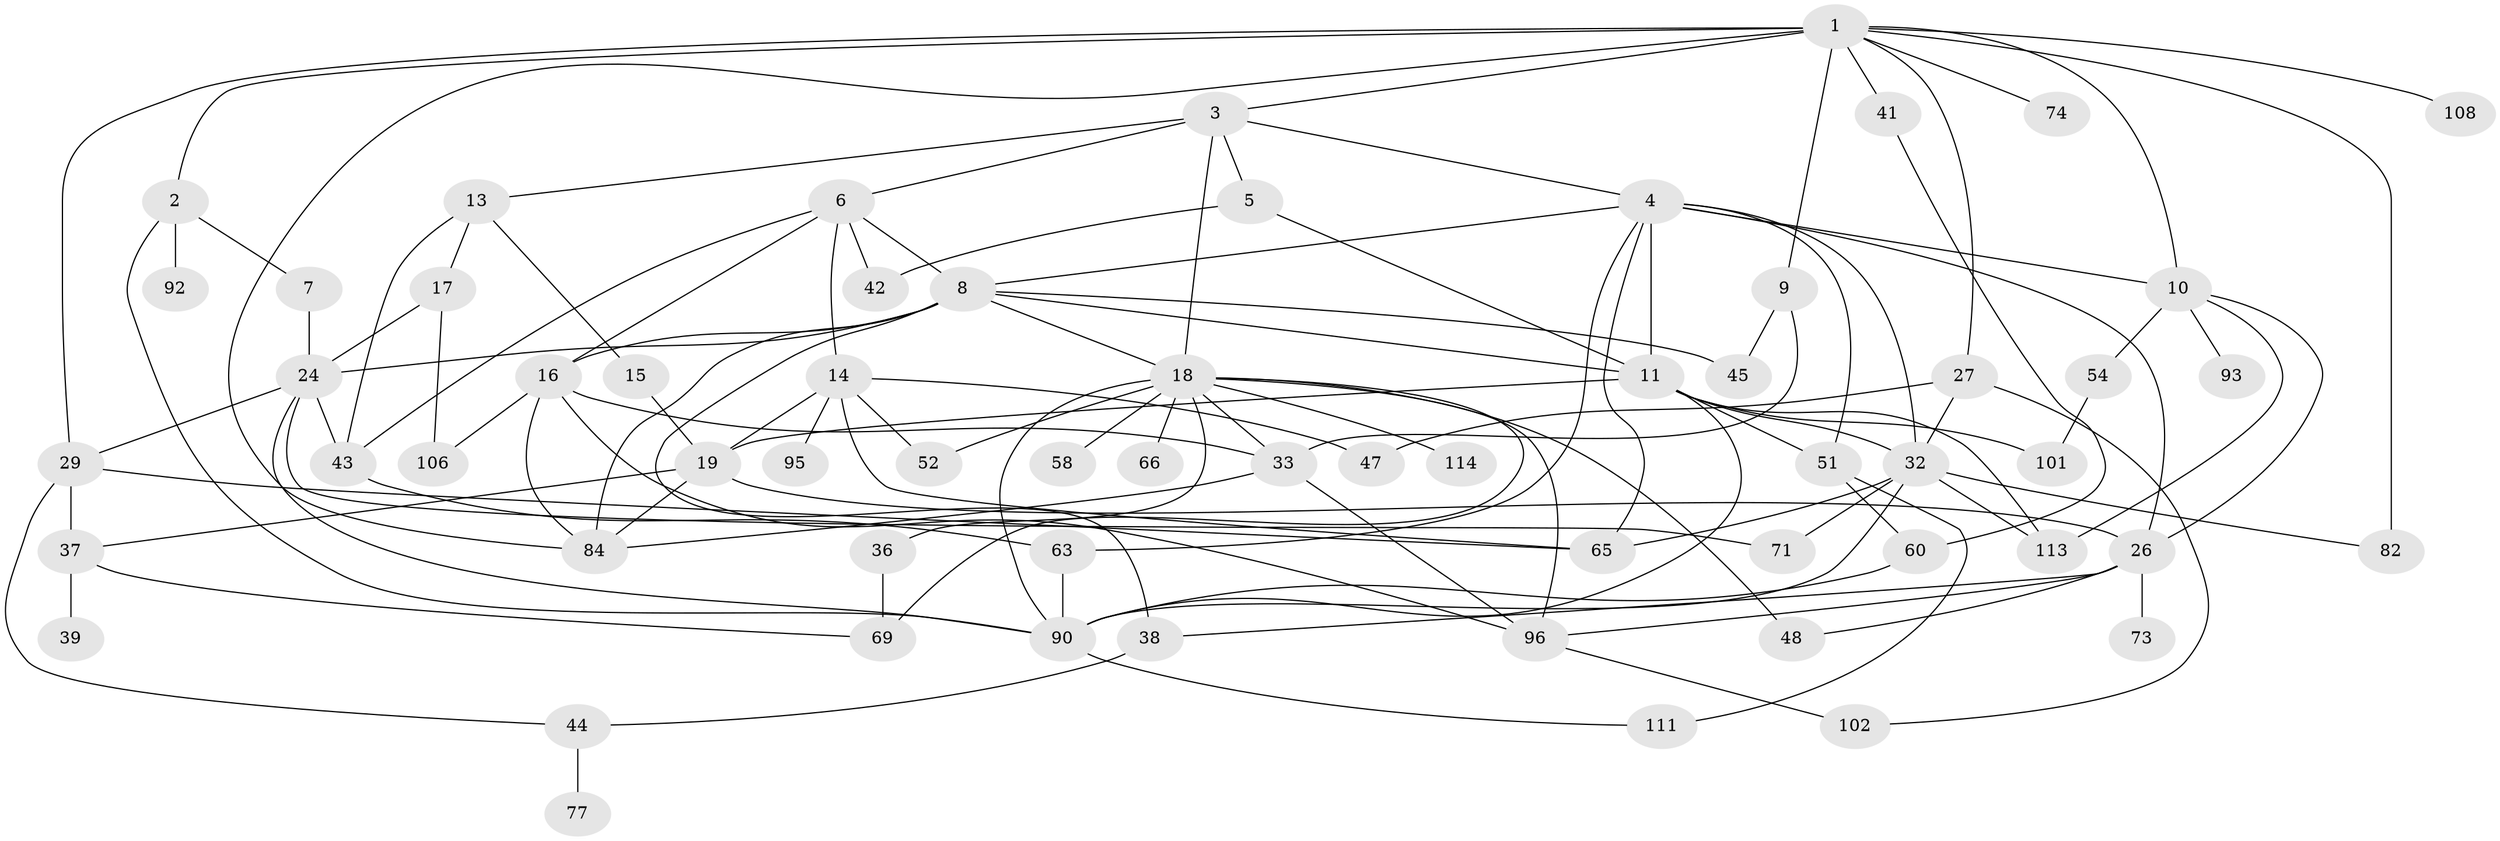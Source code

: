 // original degree distribution, {12: 0.008064516129032258, 4: 0.1693548387096774, 6: 0.04032258064516129, 9: 0.016129032258064516, 3: 0.1774193548387097, 2: 0.33064516129032256, 5: 0.08064516129032258, 7: 0.008064516129032258, 1: 0.1693548387096774}
// Generated by graph-tools (version 1.1) at 2025/13/03/09/25 04:13:37]
// undirected, 62 vertices, 117 edges
graph export_dot {
graph [start="1"]
  node [color=gray90,style=filled];
  1;
  2;
  3;
  4 [super="+99+20+28"];
  5;
  6;
  7;
  8 [super="+12+103"];
  9 [super="+121+115"];
  10 [super="+61"];
  11 [super="+22"];
  13;
  14 [super="+80+23"];
  15;
  16 [super="+98+34"];
  17 [super="+55+31"];
  18 [super="+21+49+30"];
  19 [super="+25"];
  24;
  26 [super="+72+75"];
  27;
  29 [super="+109"];
  32 [super="+50+79+56"];
  33 [super="+46"];
  36;
  37 [super="+57"];
  38;
  39;
  41;
  42;
  43 [super="+53"];
  44 [super="+86"];
  45;
  47 [super="+67"];
  48;
  51 [super="+88+81+76"];
  52 [super="+87"];
  54 [super="+62"];
  58;
  60;
  63 [super="+85"];
  65 [super="+104"];
  66;
  69 [super="+97"];
  71;
  73;
  74 [super="+122+112"];
  77;
  82;
  84 [super="+110"];
  90 [super="+100+94"];
  92;
  93;
  95;
  96;
  101;
  102;
  106;
  108;
  111;
  113;
  114;
  1 -- 2;
  1 -- 3;
  1 -- 9 [weight=2];
  1 -- 27;
  1 -- 41;
  1 -- 74;
  1 -- 82;
  1 -- 108;
  1 -- 29;
  1 -- 10;
  1 -- 84;
  2 -- 7;
  2 -- 92;
  2 -- 90;
  3 -- 4;
  3 -- 5;
  3 -- 6;
  3 -- 13;
  3 -- 18;
  4 -- 10;
  4 -- 11;
  4 -- 65;
  4 -- 63;
  4 -- 32;
  4 -- 8;
  4 -- 51;
  4 -- 26;
  5 -- 42;
  5 -- 11;
  6 -- 8;
  6 -- 14;
  6 -- 16;
  6 -- 43;
  6 -- 42;
  7 -- 24;
  8 -- 38;
  8 -- 11;
  8 -- 45;
  8 -- 16 [weight=2];
  8 -- 18;
  8 -- 84;
  8 -- 24;
  9 -- 45;
  9 -- 33 [weight=2];
  10 -- 26;
  10 -- 54;
  10 -- 113;
  10 -- 93;
  11 -- 101;
  11 -- 113;
  11 -- 19;
  11 -- 51 [weight=2];
  11 -- 90;
  11 -- 32;
  13 -- 15;
  13 -- 17;
  13 -- 43;
  14 -- 19;
  14 -- 65;
  14 -- 95;
  14 -- 47;
  14 -- 52;
  15 -- 19 [weight=2];
  16 -- 106;
  16 -- 33;
  16 -- 96;
  16 -- 84;
  17 -- 106;
  17 -- 24;
  18 -- 33;
  18 -- 66;
  18 -- 36;
  18 -- 69;
  18 -- 48;
  18 -- 114;
  18 -- 58;
  18 -- 96;
  18 -- 52 [weight=2];
  18 -- 90;
  19 -- 84;
  19 -- 37;
  19 -- 26;
  24 -- 29;
  24 -- 71;
  24 -- 43;
  24 -- 90;
  26 -- 73;
  26 -- 48;
  26 -- 96;
  26 -- 38;
  27 -- 47;
  27 -- 102;
  27 -- 32;
  29 -- 65;
  29 -- 37;
  29 -- 44;
  32 -- 65;
  32 -- 82;
  32 -- 113;
  32 -- 90;
  32 -- 71;
  33 -- 96;
  33 -- 84;
  36 -- 69;
  37 -- 39;
  37 -- 69;
  38 -- 44;
  41 -- 60;
  43 -- 63;
  44 -- 77;
  51 -- 60;
  51 -- 111;
  54 -- 101;
  60 -- 90;
  63 -- 90;
  90 -- 111;
  96 -- 102;
}
